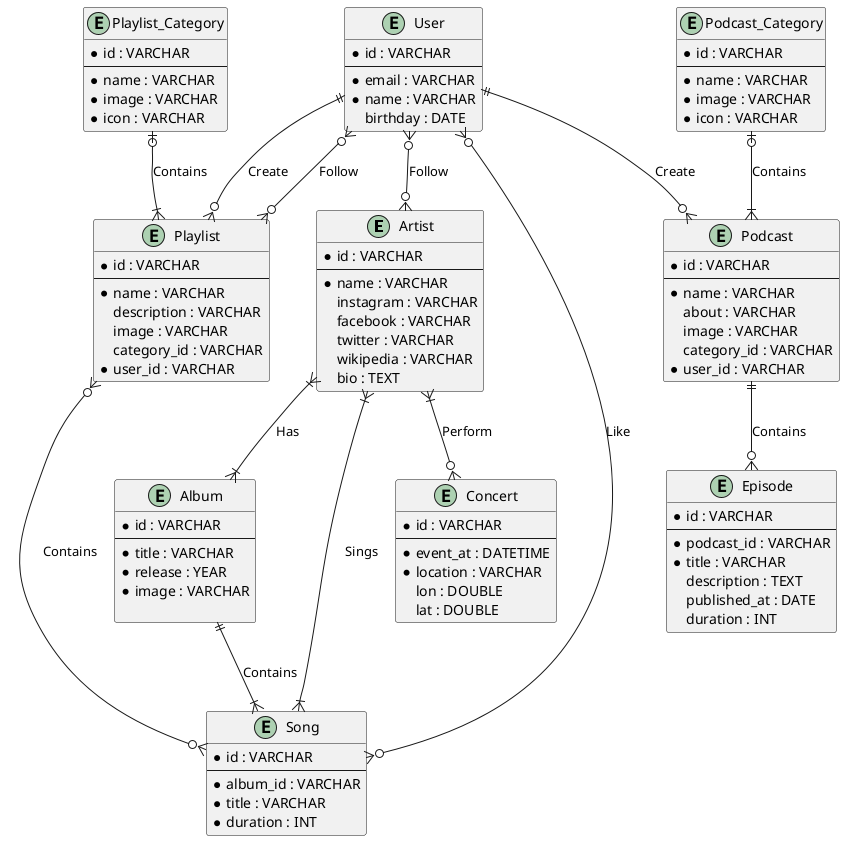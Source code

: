 @startuml spotify

entity Artist {
  * id : VARCHAR
  --
  * name : VARCHAR
  instagram : VARCHAR
  facebook : VARCHAR
  twitter : VARCHAR
  wikipedia : VARCHAR
  bio : TEXT 
}

entity Album {
  * id : VARCHAR
  --
  * title : VARCHAR
  * release : YEAR
  * image : VARCHAR

}

entity Song {
  * id : VARCHAR
  --
  * album_id : VARCHAR
  * title : VARCHAR
  * duration : INT
}

entity Playlist_Category {
  * id : VARCHAR
  --
  * name : VARCHAR
  * image : VARCHAR
  * icon : VARCHAR
}

entity Playlist {
  * id : VARCHAR
  --
  * name : VARCHAR
  description : VARCHAR
  image : VARCHAR
  category_id : VARCHAR
  * user_id : VARCHAR
}

entity Podcast_Category {
  * id : VARCHAR
  --
  * name : VARCHAR
  * image : VARCHAR
  * icon : VARCHAR
}

entity Podcast {
  * id : VARCHAR
  --
  * name : VARCHAR
  about : VARCHAR
  image : VARCHAR
  category_id : VARCHAR
  * user_id : VARCHAR
}

entity Episode {
  * id : VARCHAR
  --
  * podcast_id : VARCHAR
  * title : VARCHAR
  description : TEXT
  published_at : DATE
  duration : INT
}

entity User {
  * id : VARCHAR
  --
  * email : VARCHAR
  * name : VARCHAR
  birthday : DATE
}

entity Concert {
  * id : VARCHAR
  --
  * event_at : DATETIME
  * location : VARCHAR
  lon : DOUBLE 
  lat : DOUBLE
  ' longitude and latitude for geolocation
}

Artist }|--|{ Album : Has
Album ||--|{ Song : Contains
Artist }|--|{ Song : Sings
Playlist_Category |o--|{ Playlist : Contains
User ||--o{ Playlist : Create
Playlist }o--o{ Song : Contains
Podcast_Category |o--|{ Podcast : Contains
User ||--o{ Podcast : Create
Podcast ||--o{ Episode : Contains
Artist }|--o{ Concert : Perform
User }o--o{ Artist : Follow
User }o--o{ Song : Like
User }o--o{ Playlist : Follow


@enduml